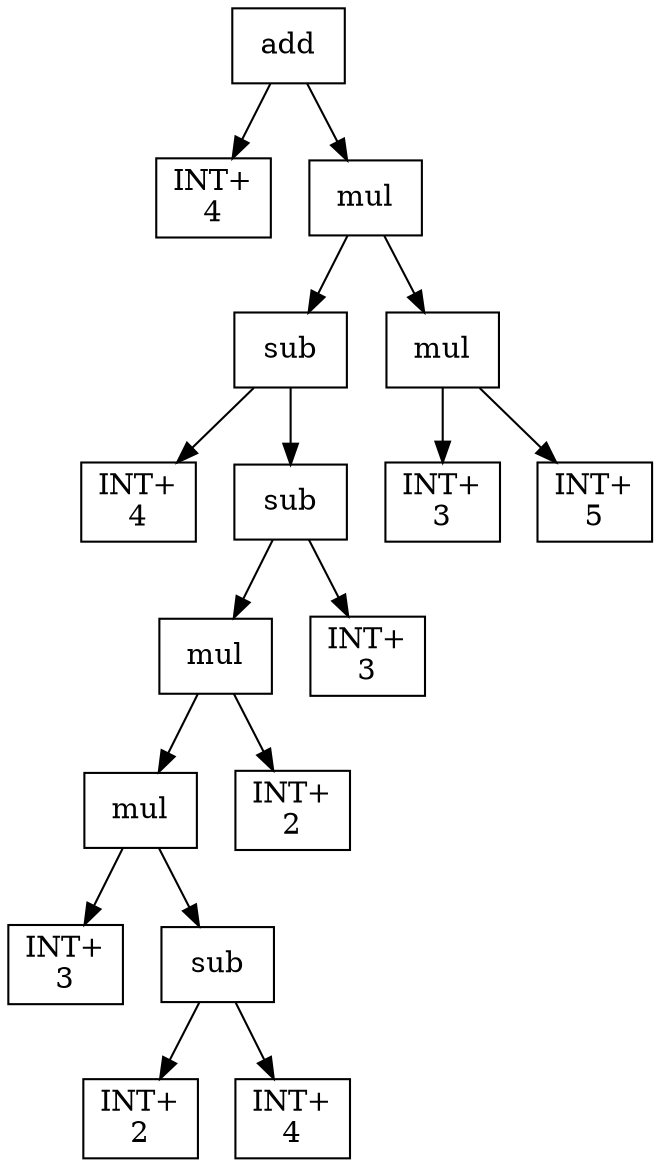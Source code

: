 digraph expr {
  node [shape=box];
  n1 [label="add"];
  n2 [label="INT+\n4"];
  n3 [label="mul"];
  n4 [label="sub"];
  n5 [label="INT+\n4"];
  n6 [label="sub"];
  n7 [label="mul"];
  n8 [label="mul"];
  n9 [label="INT+\n3"];
  n10 [label="sub"];
  n11 [label="INT+\n2"];
  n12 [label="INT+\n4"];
  n10 -> n11;
  n10 -> n12;
  n8 -> n9;
  n8 -> n10;
  n13 [label="INT+\n2"];
  n7 -> n8;
  n7 -> n13;
  n14 [label="INT+\n3"];
  n6 -> n7;
  n6 -> n14;
  n4 -> n5;
  n4 -> n6;
  n15 [label="mul"];
  n16 [label="INT+\n3"];
  n17 [label="INT+\n5"];
  n15 -> n16;
  n15 -> n17;
  n3 -> n4;
  n3 -> n15;
  n1 -> n2;
  n1 -> n3;
}